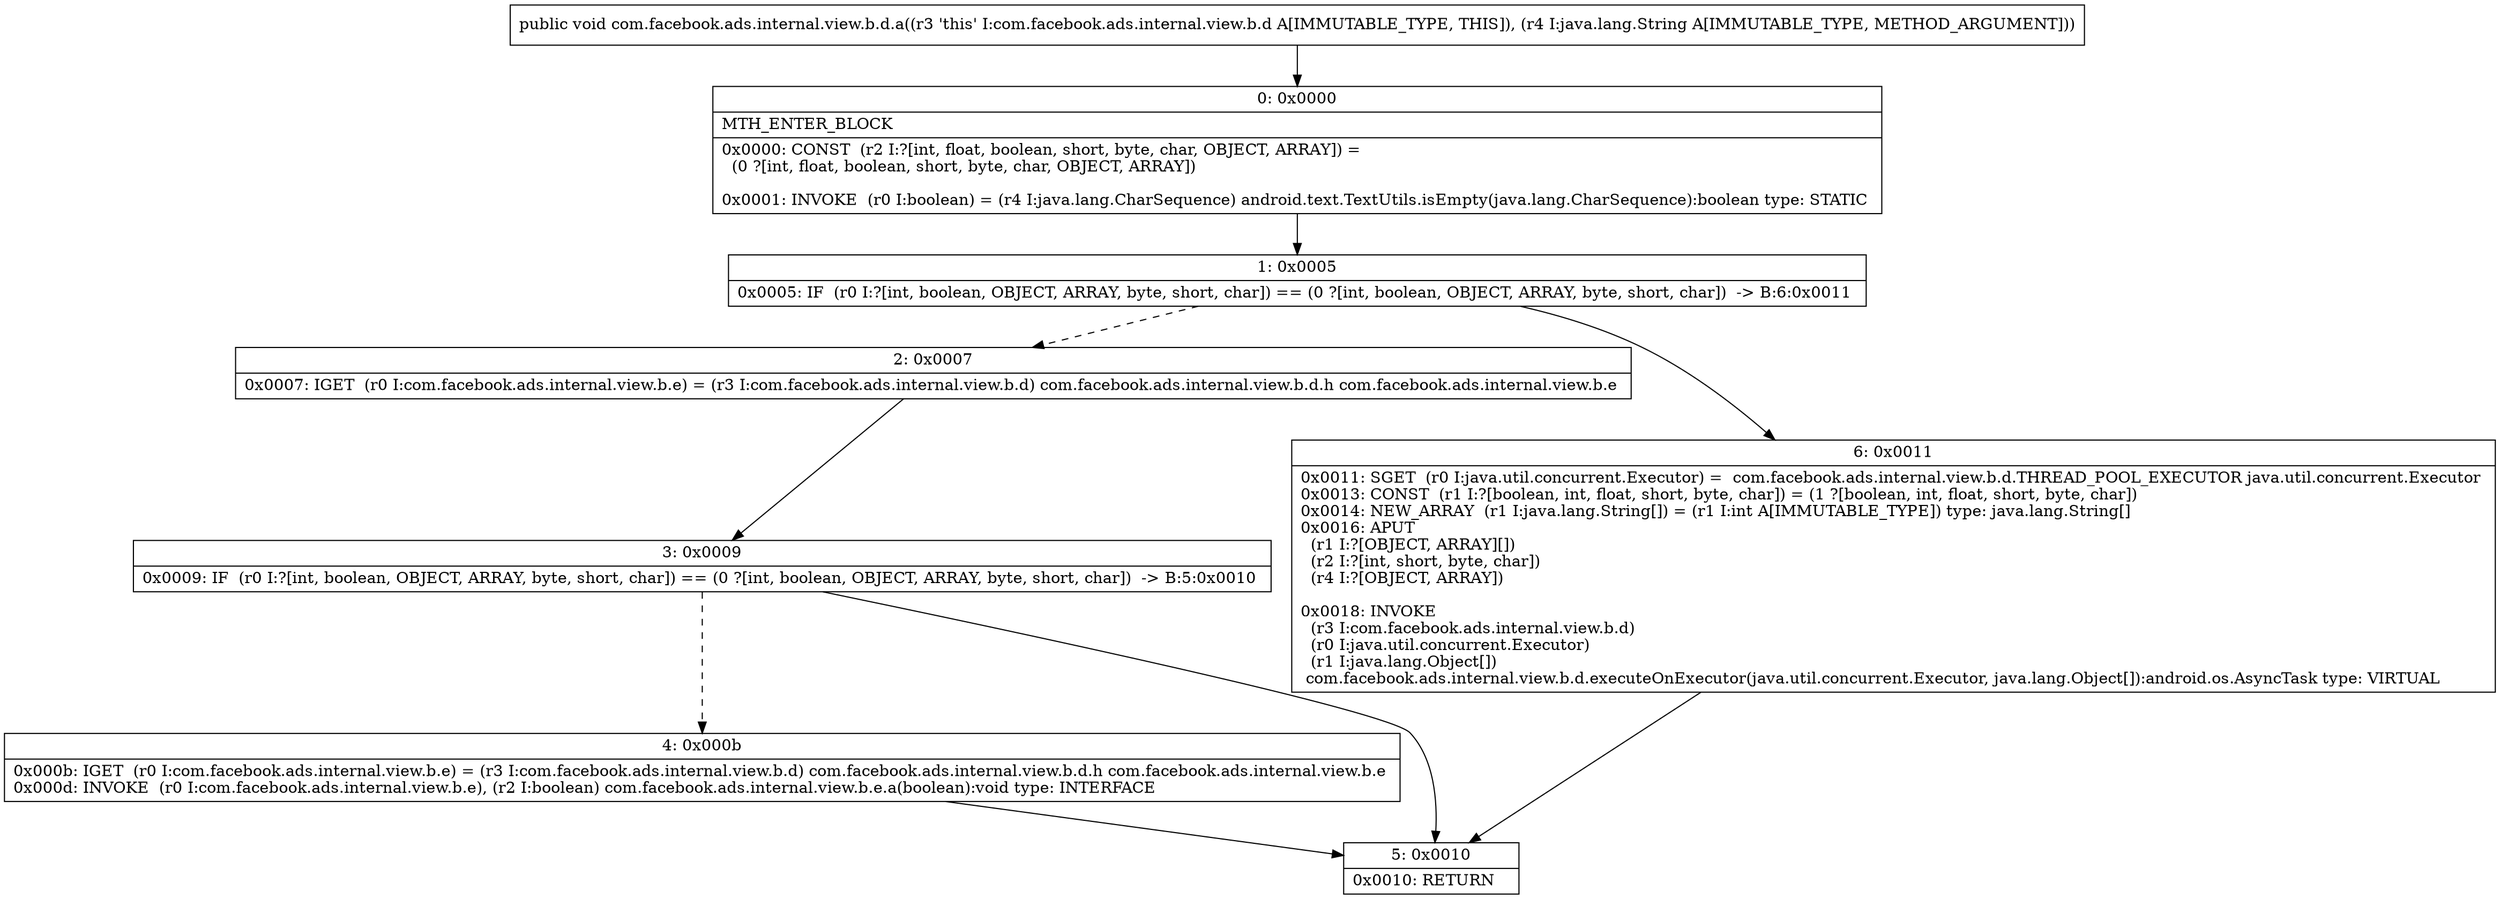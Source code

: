 digraph "CFG forcom.facebook.ads.internal.view.b.d.a(Ljava\/lang\/String;)V" {
Node_0 [shape=record,label="{0\:\ 0x0000|MTH_ENTER_BLOCK\l|0x0000: CONST  (r2 I:?[int, float, boolean, short, byte, char, OBJECT, ARRAY]) = \l  (0 ?[int, float, boolean, short, byte, char, OBJECT, ARRAY])\l \l0x0001: INVOKE  (r0 I:boolean) = (r4 I:java.lang.CharSequence) android.text.TextUtils.isEmpty(java.lang.CharSequence):boolean type: STATIC \l}"];
Node_1 [shape=record,label="{1\:\ 0x0005|0x0005: IF  (r0 I:?[int, boolean, OBJECT, ARRAY, byte, short, char]) == (0 ?[int, boolean, OBJECT, ARRAY, byte, short, char])  \-\> B:6:0x0011 \l}"];
Node_2 [shape=record,label="{2\:\ 0x0007|0x0007: IGET  (r0 I:com.facebook.ads.internal.view.b.e) = (r3 I:com.facebook.ads.internal.view.b.d) com.facebook.ads.internal.view.b.d.h com.facebook.ads.internal.view.b.e \l}"];
Node_3 [shape=record,label="{3\:\ 0x0009|0x0009: IF  (r0 I:?[int, boolean, OBJECT, ARRAY, byte, short, char]) == (0 ?[int, boolean, OBJECT, ARRAY, byte, short, char])  \-\> B:5:0x0010 \l}"];
Node_4 [shape=record,label="{4\:\ 0x000b|0x000b: IGET  (r0 I:com.facebook.ads.internal.view.b.e) = (r3 I:com.facebook.ads.internal.view.b.d) com.facebook.ads.internal.view.b.d.h com.facebook.ads.internal.view.b.e \l0x000d: INVOKE  (r0 I:com.facebook.ads.internal.view.b.e), (r2 I:boolean) com.facebook.ads.internal.view.b.e.a(boolean):void type: INTERFACE \l}"];
Node_5 [shape=record,label="{5\:\ 0x0010|0x0010: RETURN   \l}"];
Node_6 [shape=record,label="{6\:\ 0x0011|0x0011: SGET  (r0 I:java.util.concurrent.Executor) =  com.facebook.ads.internal.view.b.d.THREAD_POOL_EXECUTOR java.util.concurrent.Executor \l0x0013: CONST  (r1 I:?[boolean, int, float, short, byte, char]) = (1 ?[boolean, int, float, short, byte, char]) \l0x0014: NEW_ARRAY  (r1 I:java.lang.String[]) = (r1 I:int A[IMMUTABLE_TYPE]) type: java.lang.String[] \l0x0016: APUT  \l  (r1 I:?[OBJECT, ARRAY][])\l  (r2 I:?[int, short, byte, char])\l  (r4 I:?[OBJECT, ARRAY])\l \l0x0018: INVOKE  \l  (r3 I:com.facebook.ads.internal.view.b.d)\l  (r0 I:java.util.concurrent.Executor)\l  (r1 I:java.lang.Object[])\l com.facebook.ads.internal.view.b.d.executeOnExecutor(java.util.concurrent.Executor, java.lang.Object[]):android.os.AsyncTask type: VIRTUAL \l}"];
MethodNode[shape=record,label="{public void com.facebook.ads.internal.view.b.d.a((r3 'this' I:com.facebook.ads.internal.view.b.d A[IMMUTABLE_TYPE, THIS]), (r4 I:java.lang.String A[IMMUTABLE_TYPE, METHOD_ARGUMENT])) }"];
MethodNode -> Node_0;
Node_0 -> Node_1;
Node_1 -> Node_2[style=dashed];
Node_1 -> Node_6;
Node_2 -> Node_3;
Node_3 -> Node_4[style=dashed];
Node_3 -> Node_5;
Node_4 -> Node_5;
Node_6 -> Node_5;
}

